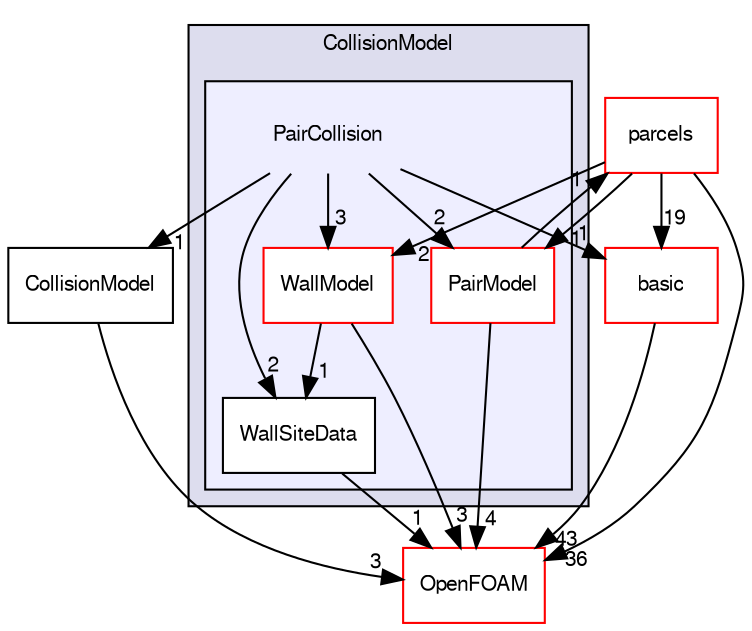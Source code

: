 digraph "src/lagrangian/intermediate/submodels/Kinematic/CollisionModel/PairCollision" {
  bgcolor=transparent;
  compound=true
  node [ fontsize="10", fontname="FreeSans"];
  edge [ labelfontsize="10", labelfontname="FreeSans"];
  subgraph clusterdir_2bde217cd4c4c59a6845fe90485c2b1b {
    graph [ bgcolor="#ddddee", pencolor="black", label="CollisionModel" fontname="FreeSans", fontsize="10", URL="dir_2bde217cd4c4c59a6845fe90485c2b1b.html"]
  subgraph clusterdir_4348cf8d0fceec2d089699310dcaf53c {
    graph [ bgcolor="#eeeeff", pencolor="black", label="" URL="dir_4348cf8d0fceec2d089699310dcaf53c.html"];
    dir_4348cf8d0fceec2d089699310dcaf53c [shape=plaintext label="PairCollision"];
    dir_3cfe95366bcf693649edc819488068c7 [shape=box label="PairModel" color="red" fillcolor="white" style="filled" URL="dir_3cfe95366bcf693649edc819488068c7.html"];
    dir_6be07ff5f1d62098c63bd60af9b1f977 [shape=box label="WallModel" color="red" fillcolor="white" style="filled" URL="dir_6be07ff5f1d62098c63bd60af9b1f977.html"];
    dir_26631a6883229f153b4baa22fdd14d7b [shape=box label="WallSiteData" color="black" fillcolor="white" style="filled" URL="dir_26631a6883229f153b4baa22fdd14d7b.html"];
  }
  }
  dir_4c391833c1c6a55065cef122be25c250 [shape=box label="CollisionModel" URL="dir_4c391833c1c6a55065cef122be25c250.html"];
  dir_c5473ff19b20e6ec4dfe5c310b3778a8 [shape=box label="OpenFOAM" color="red" URL="dir_c5473ff19b20e6ec4dfe5c310b3778a8.html"];
  dir_b8d19ddbdf0975644e34192d6313800e [shape=box label="parcels" color="red" URL="dir_b8d19ddbdf0975644e34192d6313800e.html"];
  dir_584e0ab0901b4327f36f4285cac7f2f8 [shape=box label="basic" color="red" URL="dir_584e0ab0901b4327f36f4285cac7f2f8.html"];
  dir_4c391833c1c6a55065cef122be25c250->dir_c5473ff19b20e6ec4dfe5c310b3778a8 [headlabel="3", labeldistance=1.5 headhref="dir_001339_001732.html"];
  dir_6be07ff5f1d62098c63bd60af9b1f977->dir_26631a6883229f153b4baa22fdd14d7b [headlabel="1", labeldistance=1.5 headhref="dir_001345_001349.html"];
  dir_6be07ff5f1d62098c63bd60af9b1f977->dir_c5473ff19b20e6ec4dfe5c310b3778a8 [headlabel="3", labeldistance=1.5 headhref="dir_001345_001732.html"];
  dir_3cfe95366bcf693649edc819488068c7->dir_c5473ff19b20e6ec4dfe5c310b3778a8 [headlabel="4", labeldistance=1.5 headhref="dir_001342_001732.html"];
  dir_3cfe95366bcf693649edc819488068c7->dir_b8d19ddbdf0975644e34192d6313800e [headlabel="1", labeldistance=1.5 headhref="dir_001342_001284.html"];
  dir_4348cf8d0fceec2d089699310dcaf53c->dir_4c391833c1c6a55065cef122be25c250 [headlabel="1", labeldistance=1.5 headhref="dir_001341_001339.html"];
  dir_4348cf8d0fceec2d089699310dcaf53c->dir_6be07ff5f1d62098c63bd60af9b1f977 [headlabel="3", labeldistance=1.5 headhref="dir_001341_001345.html"];
  dir_4348cf8d0fceec2d089699310dcaf53c->dir_3cfe95366bcf693649edc819488068c7 [headlabel="2", labeldistance=1.5 headhref="dir_001341_001342.html"];
  dir_4348cf8d0fceec2d089699310dcaf53c->dir_26631a6883229f153b4baa22fdd14d7b [headlabel="2", labeldistance=1.5 headhref="dir_001341_001349.html"];
  dir_4348cf8d0fceec2d089699310dcaf53c->dir_584e0ab0901b4327f36f4285cac7f2f8 [headlabel="1", labeldistance=1.5 headhref="dir_001341_001191.html"];
  dir_26631a6883229f153b4baa22fdd14d7b->dir_c5473ff19b20e6ec4dfe5c310b3778a8 [headlabel="1", labeldistance=1.5 headhref="dir_001349_001732.html"];
  dir_b8d19ddbdf0975644e34192d6313800e->dir_6be07ff5f1d62098c63bd60af9b1f977 [headlabel="2", labeldistance=1.5 headhref="dir_001284_001345.html"];
  dir_b8d19ddbdf0975644e34192d6313800e->dir_3cfe95366bcf693649edc819488068c7 [headlabel="1", labeldistance=1.5 headhref="dir_001284_001342.html"];
  dir_b8d19ddbdf0975644e34192d6313800e->dir_c5473ff19b20e6ec4dfe5c310b3778a8 [headlabel="36", labeldistance=1.5 headhref="dir_001284_001732.html"];
  dir_b8d19ddbdf0975644e34192d6313800e->dir_584e0ab0901b4327f36f4285cac7f2f8 [headlabel="19", labeldistance=1.5 headhref="dir_001284_001191.html"];
  dir_584e0ab0901b4327f36f4285cac7f2f8->dir_c5473ff19b20e6ec4dfe5c310b3778a8 [headlabel="43", labeldistance=1.5 headhref="dir_001191_001732.html"];
}
